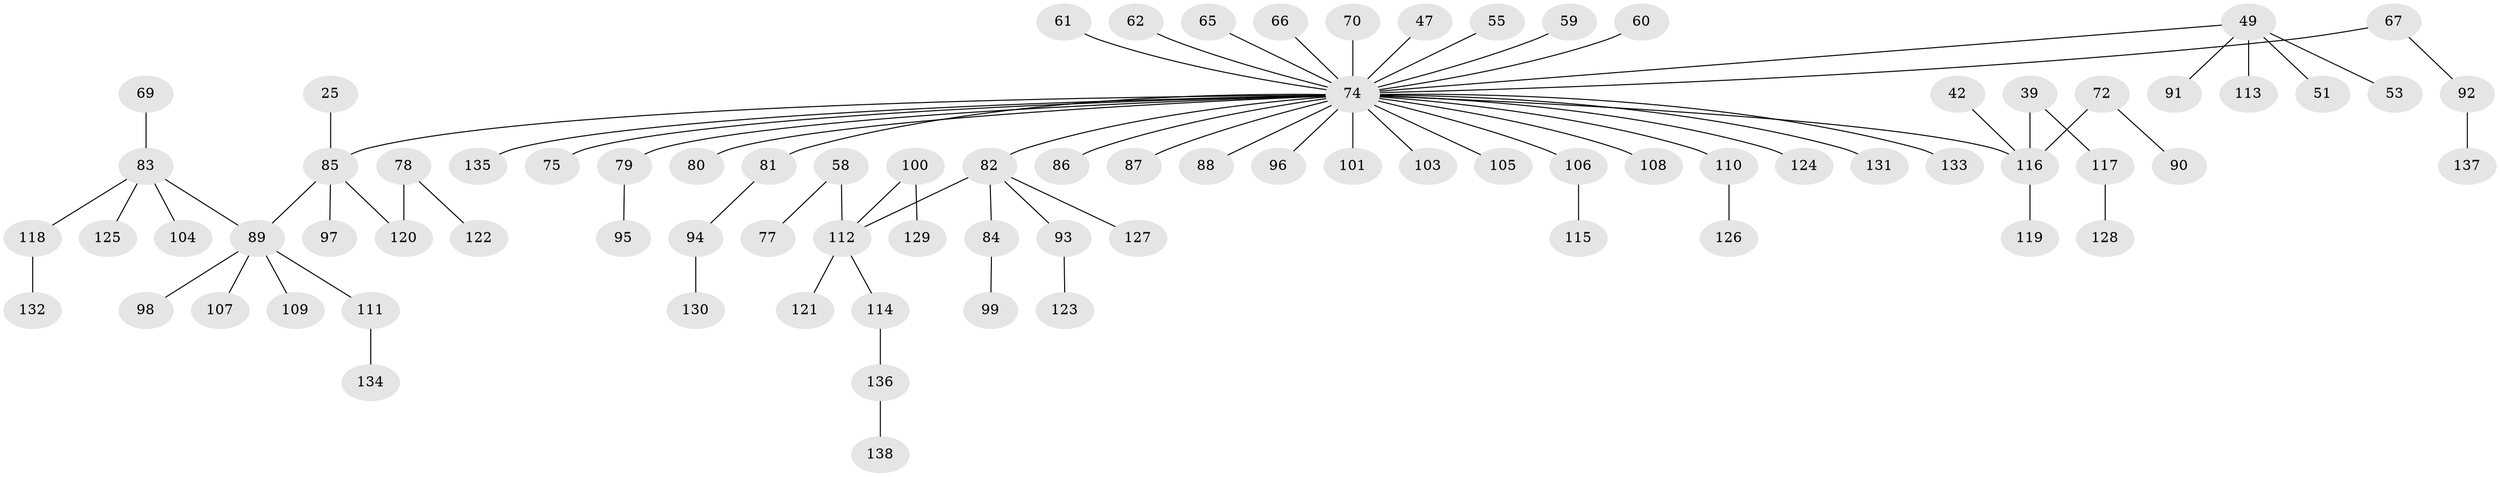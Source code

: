 // original degree distribution, {6: 0.021739130434782608, 5: 0.028985507246376812, 4: 0.06521739130434782, 9: 0.007246376811594203, 2: 0.30434782608695654, 3: 0.10144927536231885, 1: 0.47101449275362317}
// Generated by graph-tools (version 1.1) at 2025/56/03/04/25 21:56:47]
// undirected, 82 vertices, 81 edges
graph export_dot {
graph [start="1"]
  node [color=gray90,style=filled];
  25;
  39;
  42;
  47;
  49 [super="+21+43"];
  51;
  53;
  55;
  58;
  59;
  60;
  61;
  62;
  65;
  66;
  67;
  69;
  70;
  72;
  74 [super="+71+50+27+12"];
  75;
  77;
  78;
  79;
  80;
  81;
  82 [super="+73"];
  83 [super="+48"];
  84;
  85 [super="+15+23+37+18"];
  86;
  87;
  88;
  89 [super="+20+63+76"];
  90;
  91;
  92;
  93;
  94;
  95;
  96;
  97;
  98;
  99;
  100;
  101;
  103;
  104;
  105;
  106 [super="+64"];
  107;
  108;
  109;
  110 [super="+102"];
  111;
  112 [super="+52"];
  113;
  114;
  115;
  116 [super="+5+40"];
  117;
  118;
  119;
  120 [super="+68"];
  121;
  122;
  123;
  124;
  125;
  126;
  127;
  128;
  129;
  130;
  131;
  132;
  133;
  134;
  135;
  136;
  137;
  138;
  25 -- 85;
  39 -- 117;
  39 -- 116;
  42 -- 116;
  47 -- 74;
  49 -- 91;
  49 -- 113;
  49 -- 51;
  49 -- 53;
  49 -- 74;
  55 -- 74;
  58 -- 77;
  58 -- 112;
  59 -- 74;
  60 -- 74;
  61 -- 74;
  62 -- 74;
  65 -- 74;
  66 -- 74;
  67 -- 92;
  67 -- 74;
  69 -- 83;
  70 -- 74;
  72 -- 90;
  72 -- 116;
  74 -- 79;
  74 -- 133;
  74 -- 135;
  74 -- 75;
  74 -- 80;
  74 -- 85;
  74 -- 86;
  74 -- 87;
  74 -- 96;
  74 -- 101;
  74 -- 103;
  74 -- 105;
  74 -- 106;
  74 -- 124;
  74 -- 116;
  74 -- 82;
  74 -- 110;
  74 -- 108;
  74 -- 131;
  74 -- 88;
  74 -- 81;
  78 -- 122;
  78 -- 120;
  79 -- 95;
  81 -- 94;
  82 -- 84;
  82 -- 112;
  82 -- 93;
  82 -- 127;
  83 -- 125;
  83 -- 118;
  83 -- 104;
  83 -- 89;
  84 -- 99;
  85 -- 89;
  85 -- 97;
  85 -- 120;
  89 -- 109;
  89 -- 111;
  89 -- 98;
  89 -- 107;
  92 -- 137;
  93 -- 123;
  94 -- 130;
  100 -- 129;
  100 -- 112;
  106 -- 115;
  110 -- 126;
  111 -- 134;
  112 -- 114;
  112 -- 121;
  114 -- 136;
  116 -- 119;
  117 -- 128;
  118 -- 132;
  136 -- 138;
}

